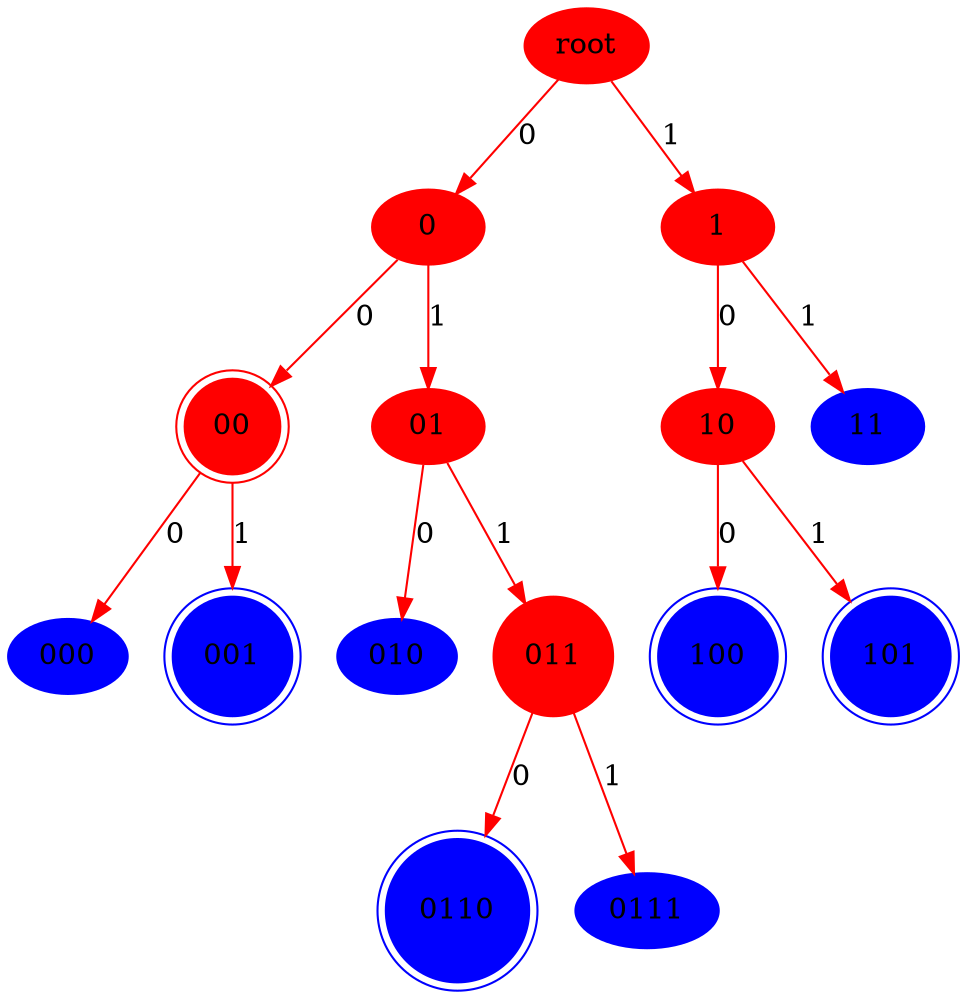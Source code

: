 digraph{ 
root  [color = red, style=filled]
0 [color = red, style=filled]
root -> 0 [color = red, label = 0] 
1 [color = red, style=filled]
root -> 1 [color = red, label = 1] 
00 [color = red, style=filled, shape=doublecircle]
0 -> 00 [color = red, label = 0] 
01 [color = red, style=filled]
0 -> 01 [color = red, label = 1] 
10 [color = red, style=filled]
1 -> 10 [color = red, label = 0] 
11 [color = blue, style=filled]
1 -> 11 [color = red, label = 1] 
000 [color = blue, style=filled]
00 -> 000 [color = red, label = 0] 
001 [color = blue, style=filled, shape=doublecircle]
00 -> 001 [color = red, label = 1] 
010 [color = blue, style=filled]
01 -> 010 [color = red, label = 0] 
011 [color = red, style=filled, shape=Mcircle]
01 -> 011 [color = red, label = 1] 
100 [color = blue, style=filled, shape=doublecircle]
10 -> 100 [color = red, label = 0] 
101 [color = blue, style=filled, shape=doublecircle]
10 -> 101 [color = red, label = 1] 
0110 [color = blue, style=filled, shape=doublecircle]
011 -> 0110 [color = red, label = 0] 
0111 [color = blue, style=filled]
011 -> 0111 [color = red, label = 1] 
} 

